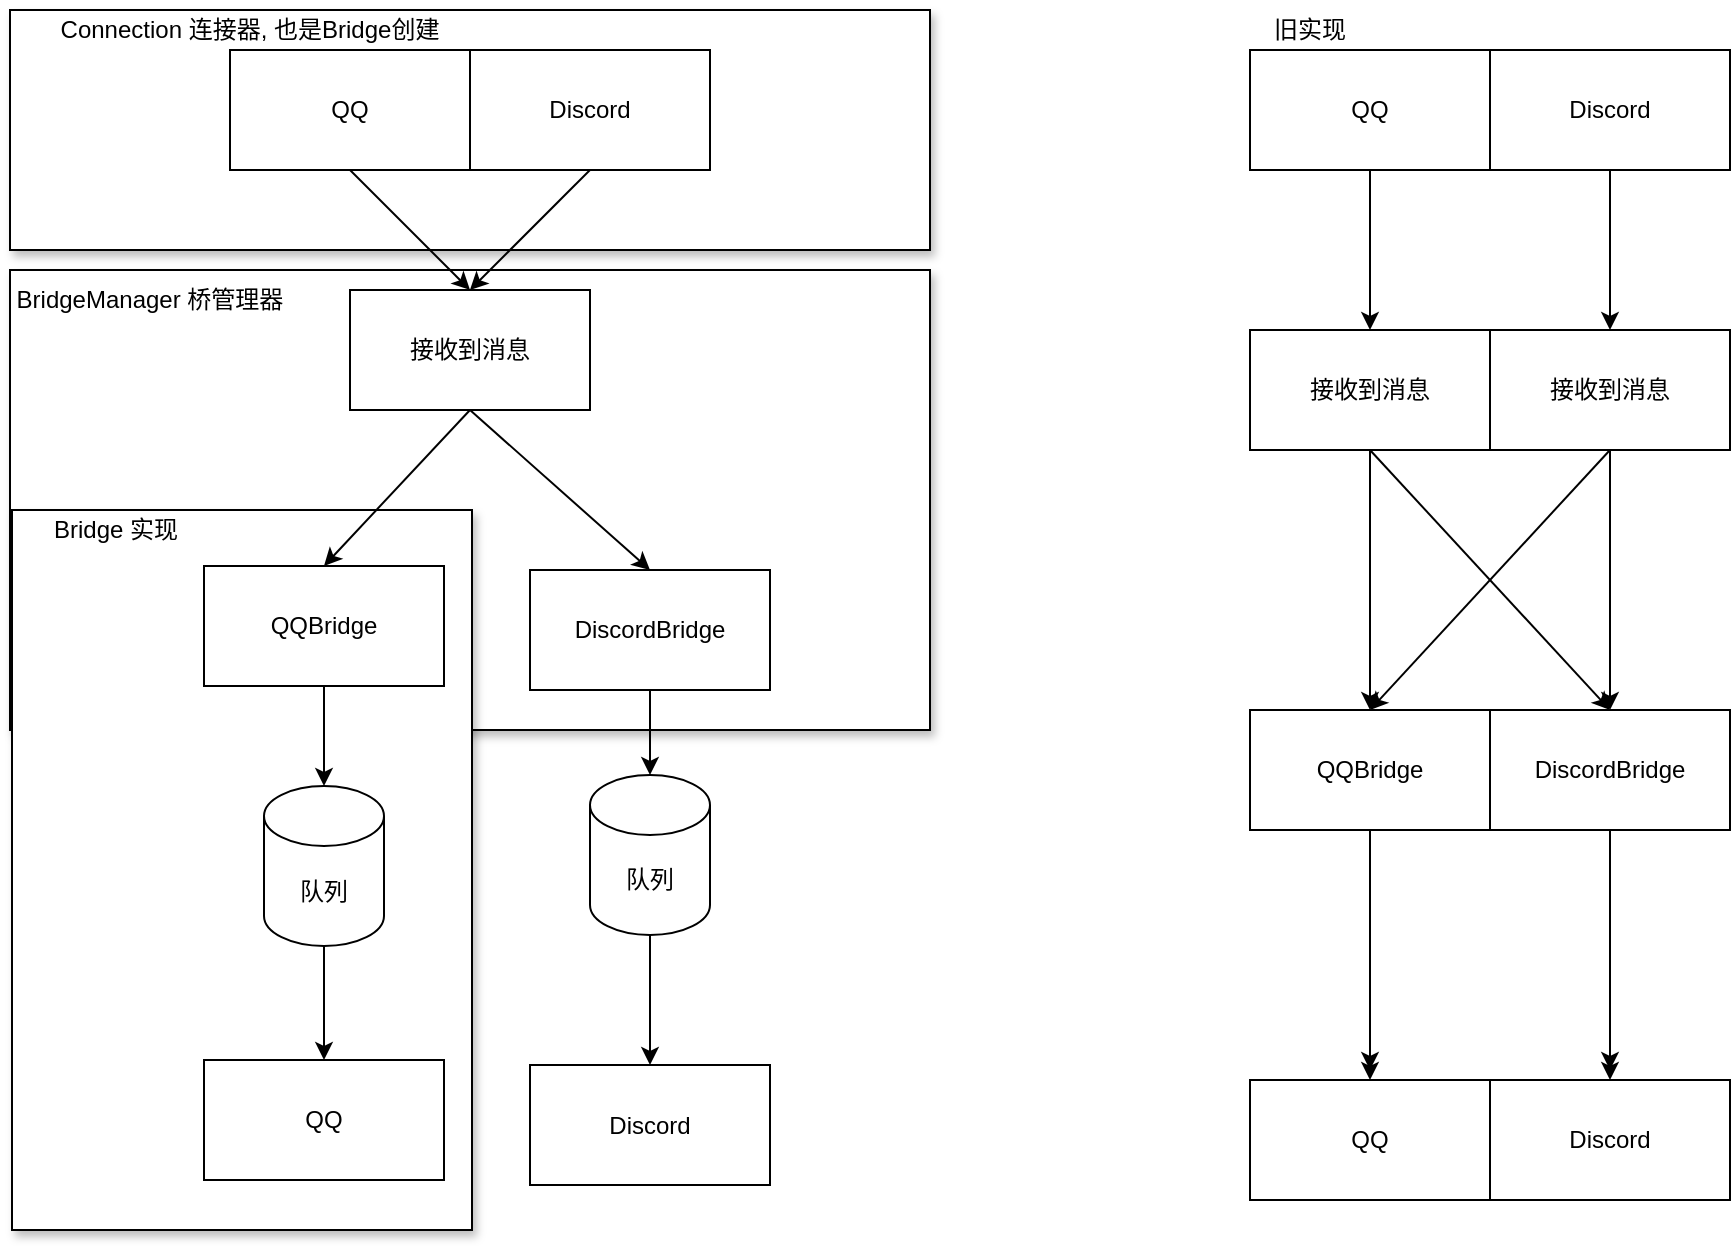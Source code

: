 <mxfile>
    <diagram id="rGeXrhFxtjK27tNuvnSB" name="Page-1">
        <mxGraphModel dx="1824" dy="634" grid="1" gridSize="10" guides="1" tooltips="1" connect="1" arrows="1" fold="1" page="1" pageScale="1" pageWidth="827" pageHeight="1169" math="0" shadow="0">
            <root>
                <mxCell id="0"/>
                <mxCell id="1" parent="0"/>
                <mxCell id="50" value="" style="group" vertex="1" connectable="0" parent="1">
                    <mxGeometry x="-60" y="130" width="460" height="230" as="geometry"/>
                </mxCell>
                <mxCell id="47" value="" style="rounded=0;whiteSpace=wrap;html=1;shadow=1;" vertex="1" parent="50">
                    <mxGeometry width="460" height="230" as="geometry"/>
                </mxCell>
                <mxCell id="49" value="BridgeManager&amp;nbsp;桥管理器" style="text;html=1;strokeColor=none;fillColor=none;align=center;verticalAlign=middle;whiteSpace=wrap;rounded=0;shadow=1;" vertex="1" parent="50">
                    <mxGeometry width="140" height="30" as="geometry"/>
                </mxCell>
                <mxCell id="20" value="DiscordBridge" style="rounded=0;whiteSpace=wrap;html=1;" parent="50" vertex="1">
                    <mxGeometry x="260" y="150" width="120" height="60" as="geometry"/>
                </mxCell>
                <mxCell id="53" value="" style="group" vertex="1" connectable="0" parent="1">
                    <mxGeometry x="-59" y="250" width="330" height="360" as="geometry"/>
                </mxCell>
                <mxCell id="48" value="" style="rounded=0;whiteSpace=wrap;html=1;shadow=1;" vertex="1" parent="53">
                    <mxGeometry width="230" height="360" as="geometry"/>
                </mxCell>
                <mxCell id="52" value="Bridge 实现" style="text;html=1;strokeColor=none;fillColor=none;align=center;verticalAlign=middle;whiteSpace=wrap;rounded=0;shadow=1;" vertex="1" parent="53">
                    <mxGeometry width="104.348" height="20" as="geometry"/>
                </mxCell>
                <mxCell id="5" value="QQ" style="rounded=0;whiteSpace=wrap;html=1;" parent="53" vertex="1">
                    <mxGeometry x="96" y="275" width="120" height="60" as="geometry"/>
                </mxCell>
                <mxCell id="57" value="" style="rounded=0;whiteSpace=wrap;html=1;shadow=1;" vertex="1" parent="1">
                    <mxGeometry x="-60" width="460" height="120" as="geometry"/>
                </mxCell>
                <mxCell id="18" style="edgeStyle=none;html=1;exitX=0.5;exitY=1;exitDx=0;exitDy=0;entryX=0.5;entryY=0;entryDx=0;entryDy=0;" parent="1" source="2" target="15" edge="1">
                    <mxGeometry relative="1" as="geometry"/>
                </mxCell>
                <mxCell id="21" style="edgeStyle=none;html=1;exitX=0.5;exitY=1;exitDx=0;exitDy=0;entryX=0.5;entryY=0;entryDx=0;entryDy=0;" parent="1" source="2" target="20" edge="1">
                    <mxGeometry relative="1" as="geometry"/>
                </mxCell>
                <mxCell id="2" value="接收到消息" style="rounded=0;whiteSpace=wrap;html=1;" parent="1" vertex="1">
                    <mxGeometry x="110" y="140" width="120" height="60" as="geometry"/>
                </mxCell>
                <mxCell id="8" style="edgeStyle=none;html=1;exitX=0.5;exitY=1;exitDx=0;exitDy=0;exitPerimeter=0;entryX=0.5;entryY=0;entryDx=0;entryDy=0;" parent="1" source="3" target="5" edge="1">
                    <mxGeometry relative="1" as="geometry"/>
                </mxCell>
                <mxCell id="3" value="队列" style="shape=cylinder3;whiteSpace=wrap;html=1;boundedLbl=1;backgroundOutline=1;size=15;" parent="1" vertex="1">
                    <mxGeometry x="67" y="388" width="60" height="80" as="geometry"/>
                </mxCell>
                <mxCell id="6" value="Discord" style="rounded=0;whiteSpace=wrap;html=1;" parent="1" vertex="1">
                    <mxGeometry x="200" y="527.5" width="120" height="60" as="geometry"/>
                </mxCell>
                <mxCell id="12" style="edgeStyle=none;html=1;exitX=0.5;exitY=1;exitDx=0;exitDy=0;entryX=0.5;entryY=0;entryDx=0;entryDy=0;" parent="1" source="10" target="2" edge="1">
                    <mxGeometry relative="1" as="geometry"/>
                </mxCell>
                <mxCell id="10" value="QQ" style="rounded=0;whiteSpace=wrap;html=1;" parent="1" vertex="1">
                    <mxGeometry x="50" y="20" width="120" height="60" as="geometry"/>
                </mxCell>
                <mxCell id="13" style="edgeStyle=none;html=1;exitX=0.5;exitY=1;exitDx=0;exitDy=0;entryX=0.5;entryY=0;entryDx=0;entryDy=0;" parent="1" source="11" target="2" edge="1">
                    <mxGeometry relative="1" as="geometry">
                        <mxPoint x="170" y="210" as="targetPoint"/>
                    </mxGeometry>
                </mxCell>
                <mxCell id="11" value="Discord" style="rounded=0;whiteSpace=wrap;html=1;" parent="1" vertex="1">
                    <mxGeometry x="170" y="20" width="120" height="60" as="geometry"/>
                </mxCell>
                <mxCell id="22" style="edgeStyle=none;html=1;exitX=0.5;exitY=1;exitDx=0;exitDy=0;entryX=0.5;entryY=0;entryDx=0;entryDy=0;entryPerimeter=0;" parent="1" source="15" target="3" edge="1">
                    <mxGeometry relative="1" as="geometry"/>
                </mxCell>
                <mxCell id="15" value="QQBridge" style="rounded=0;whiteSpace=wrap;html=1;" parent="1" vertex="1">
                    <mxGeometry x="37" y="278" width="120" height="60" as="geometry"/>
                </mxCell>
                <mxCell id="17" style="edgeStyle=none;html=1;exitX=0.5;exitY=1;exitDx=0;exitDy=0;exitPerimeter=0;entryX=0.5;entryY=0;entryDx=0;entryDy=0;" parent="1" source="16" target="6" edge="1">
                    <mxGeometry relative="1" as="geometry"/>
                </mxCell>
                <mxCell id="16" value="队列" style="shape=cylinder3;whiteSpace=wrap;html=1;boundedLbl=1;backgroundOutline=1;size=15;" parent="1" vertex="1">
                    <mxGeometry x="230" y="382.5" width="60" height="80" as="geometry"/>
                </mxCell>
                <mxCell id="44" style="edgeStyle=none;html=1;exitX=0.5;exitY=1;exitDx=0;exitDy=0;" edge="1" parent="1" source="26">
                    <mxGeometry relative="1" as="geometry">
                        <mxPoint x="620" y="350" as="targetPoint"/>
                    </mxGeometry>
                </mxCell>
                <mxCell id="45" style="edgeStyle=none;html=1;exitX=0.5;exitY=1;exitDx=0;exitDy=0;entryX=0.5;entryY=0;entryDx=0;entryDy=0;" edge="1" parent="1" source="26" target="40">
                    <mxGeometry relative="1" as="geometry"/>
                </mxCell>
                <mxCell id="26" value="接收到消息" style="rounded=0;whiteSpace=wrap;html=1;" vertex="1" parent="1">
                    <mxGeometry x="560" y="160" width="120" height="60" as="geometry"/>
                </mxCell>
                <mxCell id="27" style="edgeStyle=none;html=1;exitX=0.5;exitY=1;exitDx=0;exitDy=0;exitPerimeter=0;entryX=0.5;entryY=0;entryDx=0;entryDy=0;" edge="1" parent="1" target="29">
                    <mxGeometry relative="1" as="geometry">
                        <mxPoint x="620" y="470" as="sourcePoint"/>
                    </mxGeometry>
                </mxCell>
                <mxCell id="29" value="QQ" style="rounded=0;whiteSpace=wrap;html=1;" vertex="1" parent="1">
                    <mxGeometry x="560" y="535" width="120" height="60" as="geometry"/>
                </mxCell>
                <mxCell id="30" value="Discord" style="rounded=0;whiteSpace=wrap;html=1;" vertex="1" parent="1">
                    <mxGeometry x="680" y="535" width="120" height="60" as="geometry"/>
                </mxCell>
                <mxCell id="31" style="edgeStyle=none;html=1;exitX=0.5;exitY=1;exitDx=0;exitDy=0;entryX=0.5;entryY=0;entryDx=0;entryDy=0;" edge="1" parent="1" source="32" target="26">
                    <mxGeometry relative="1" as="geometry"/>
                </mxCell>
                <mxCell id="32" value="QQ" style="rounded=0;whiteSpace=wrap;html=1;" vertex="1" parent="1">
                    <mxGeometry x="560" y="20" width="120" height="60" as="geometry"/>
                </mxCell>
                <mxCell id="42" style="edgeStyle=none;html=1;exitX=0.5;exitY=1;exitDx=0;exitDy=0;entryX=0.5;entryY=0;entryDx=0;entryDy=0;" edge="1" parent="1" source="34" target="41">
                    <mxGeometry relative="1" as="geometry"/>
                </mxCell>
                <mxCell id="34" value="Discord" style="rounded=0;whiteSpace=wrap;html=1;" vertex="1" parent="1">
                    <mxGeometry x="680" y="20" width="120" height="60" as="geometry"/>
                </mxCell>
                <mxCell id="35" style="edgeStyle=none;html=1;exitX=0.5;exitY=1;exitDx=0;exitDy=0;" edge="1" parent="1" source="36">
                    <mxGeometry relative="1" as="geometry">
                        <mxPoint x="620" y="530" as="targetPoint"/>
                    </mxGeometry>
                </mxCell>
                <mxCell id="36" value="QQBridge" style="rounded=0;whiteSpace=wrap;html=1;" vertex="1" parent="1">
                    <mxGeometry x="560" y="350" width="120" height="60" as="geometry"/>
                </mxCell>
                <mxCell id="37" style="edgeStyle=none;html=1;exitX=0.5;exitY=1;exitDx=0;exitDy=0;exitPerimeter=0;entryX=0.5;entryY=0;entryDx=0;entryDy=0;" edge="1" parent="1" target="30">
                    <mxGeometry relative="1" as="geometry">
                        <mxPoint x="740" y="470" as="sourcePoint"/>
                    </mxGeometry>
                </mxCell>
                <mxCell id="39" style="edgeStyle=none;html=1;exitX=0.5;exitY=1;exitDx=0;exitDy=0;" edge="1" parent="1" source="40">
                    <mxGeometry relative="1" as="geometry">
                        <mxPoint x="740" y="530" as="targetPoint"/>
                    </mxGeometry>
                </mxCell>
                <mxCell id="40" value="DiscordBridge" style="rounded=0;whiteSpace=wrap;html=1;" vertex="1" parent="1">
                    <mxGeometry x="680" y="350" width="120" height="60" as="geometry"/>
                </mxCell>
                <mxCell id="43" style="edgeStyle=none;html=1;exitX=0.5;exitY=1;exitDx=0;exitDy=0;entryX=0.5;entryY=0;entryDx=0;entryDy=0;" edge="1" parent="1" source="41" target="36">
                    <mxGeometry relative="1" as="geometry"/>
                </mxCell>
                <mxCell id="46" style="edgeStyle=none;html=1;exitX=0.5;exitY=1;exitDx=0;exitDy=0;" edge="1" parent="1" source="41">
                    <mxGeometry relative="1" as="geometry">
                        <mxPoint x="740" y="350" as="targetPoint"/>
                    </mxGeometry>
                </mxCell>
                <mxCell id="41" value="接收到消息" style="rounded=0;whiteSpace=wrap;html=1;" vertex="1" parent="1">
                    <mxGeometry x="680" y="160" width="120" height="60" as="geometry"/>
                </mxCell>
                <mxCell id="56" value="旧实现" style="text;html=1;strokeColor=none;fillColor=none;align=center;verticalAlign=middle;whiteSpace=wrap;rounded=0;shadow=1;" vertex="1" parent="1">
                    <mxGeometry x="570" width="40" height="20" as="geometry"/>
                </mxCell>
                <mxCell id="58" value="Connection&amp;nbsp;连接器,&amp;nbsp;也是Bridge创建" style="text;html=1;strokeColor=none;fillColor=none;align=center;verticalAlign=middle;whiteSpace=wrap;rounded=0;shadow=1;" vertex="1" parent="1">
                    <mxGeometry x="-60" width="240" height="20" as="geometry"/>
                </mxCell>
                <mxCell id="23" style="edgeStyle=none;html=1;exitX=0.5;exitY=1;exitDx=0;exitDy=0;entryX=0.5;entryY=0;entryDx=0;entryDy=0;entryPerimeter=0;" parent="1" source="20" target="16" edge="1">
                    <mxGeometry relative="1" as="geometry"/>
                </mxCell>
            </root>
        </mxGraphModel>
    </diagram>
</mxfile>